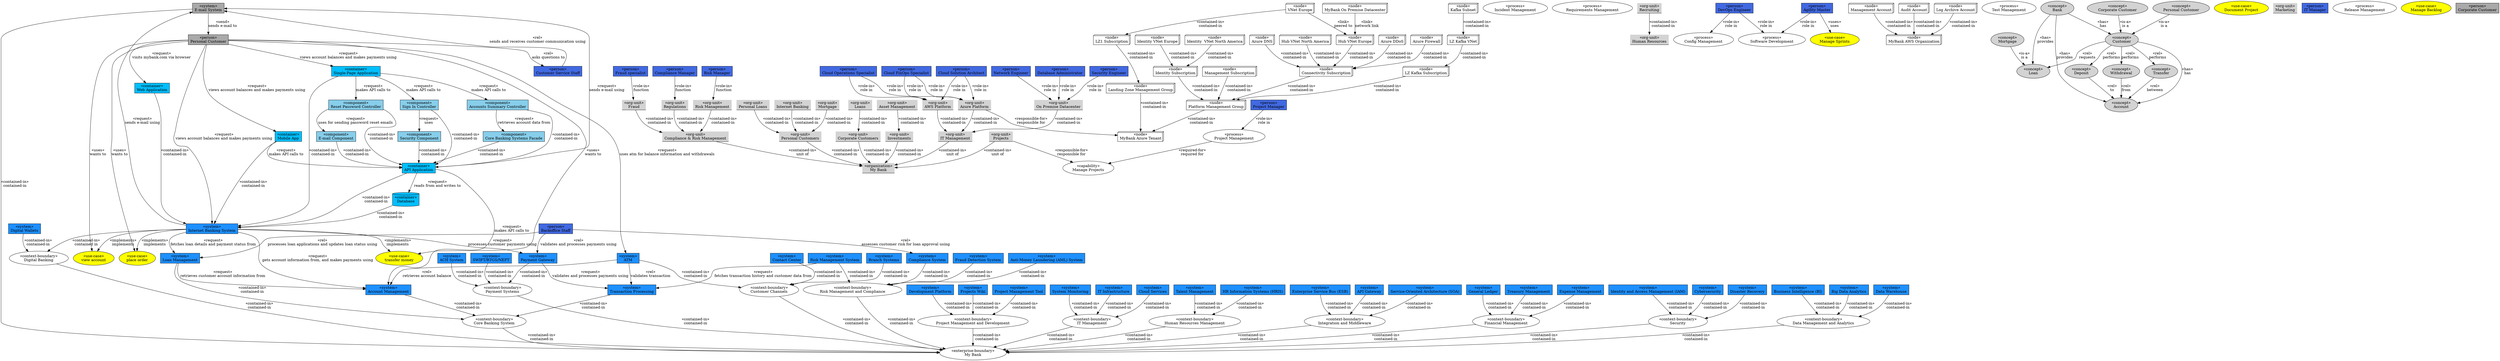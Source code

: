 digraph elements {
  // graph [splines=ortho]
mybank_data_management__big_data_analytics_system [shape=box style=filled fillcolor=dodgerblue label = "«system»\nBig Data Analytics"]
mybank_it_management__aws_unit [shape=underline style=filled fillcolor=lightgrey label = "«org-unit»\nAWS Platform"]
mybank_security__disaster_recovery_system [shape=box style=filled fillcolor=dodgerblue label = "«system»\nDisaster Recovery"]
mybank_it_management_azure__plz_kafka_subscription [shape=box3d  label = "«node»\nLZ Kafka Subscription"]
mybank__email_system [shape=box style=filled fillcolor=darkgrey label = "«system»\nE-mail System"]
mybank_it_management__it_management_unit [shape=underline style=filled fillcolor=lightgrey label = "«org-unit»\nIT Management"]
mybank_financial_management__expense_management_system [shape=box style=filled fillcolor=dodgerblue label = "«system»\nExpense Management"]
mybank_customer_channels__branch_systems [shape=box style=filled fillcolor=dodgerblue label = "«system»\nBranch Systems"]
mybank_project_management__context_boundary [  label = "«context-boundary»\nProject Management and Development"]
mybank_compliance__fraud_detection_system [shape=box style=filled fillcolor=dodgerblue label = "«system»\nFraud Detection System"]
mybank_organization_personal_customers__mortgage_org [shape=underline style=filled fillcolor=lightgrey label = "«org-unit»\nMortgage"]
mybank_project_management__incident_management [  label = "«process»\nIncident Management"]
mybank_project_management__requirements_management [  label = "«process»\nRequirements Management"]
mybank_organization_hr__recruiting [shape=underline style=filled fillcolor=lightgrey label = "«org-unit»\nRecruiting"]
mybank_it_management_azure__connectivity_subscription [shape=box3d  label = "«node»\nConnectivity Subscription"]
mybank_digital_banking__digital_wallets_system [shape=box style=filled fillcolor=dodgerblue label = "«system»\nDigital Wallets"]
mybank_customer_channels__customer_service_staff [shape=box style=filled fillcolor=royalblue label = "«person»\nCustomer Service Staff"]
mybank_security__identity_access_management_system [shape=box style=filled fillcolor=dodgerblue label = "«system»\nIdentity and Access Management (IAM)"]
mybank_it_management_azure__alz1_vnet_europe [shape=box3d  label = "«node»\nVNet Europe"]
mybank_project_management__project_manager [shape=box style=filled fillcolor=royalblue label = "«person»\nProject Manager"]
mybank__mybank_plc [  label = "«enterprise-boundary»\nMy Bank"]
mybank_compliance__risk_management_system [shape=box style=filled fillcolor=dodgerblue label = "«system»\nRisk Management System"]
mybank_project_management__software_development [  label = "«process»\nSoftware Development"]
mybank_project_management__devops_engineer [shape=box style=filled fillcolor=royalblue label = "«person»\nDevOps Engineer"]
mybank_project_management__project_management [  label = "«process»\nProject Management"]
mybank_integration_middleware__soa [shape=box style=filled fillcolor=dodgerblue label = "«system»\nService-Oriented Architecture (SOA)"]
mybank_it_management__cloud_finops_specialist [shape=box style=filled fillcolor=royalblue label = "«person»\nCloud FinOps Specialist"]
mybank_core_banking__context_boundary [  label = "«context-boundary»\nCore Banking System"]
mybank_payment__context_boundary [  label = "«context-boundary»\nPayment Systems"]
mybank_organization__human_resources_unit [shape=underline style=filled fillcolor=lightgrey label = "«org-unit»\nHuman Resources"]
mybank_project_management__jira [shape=box style=filled fillcolor=dodgerblue label = "«system»\nProject Management Tool"]
mybank_digital_banking_internet_banking_system__mobile_app [shape=box style=filled fillcolor=deepskyblue1 label = "«container»\nMobile App"]
mybank_it_management__onprem_unit [shape=underline style=filled fillcolor=lightgrey label = "«org-unit»\nOn Premise Datacenter"]
mybank_infrastructure_management__cloud_services_system [shape=box style=filled fillcolor=dodgerblue label = "«system»\nCloud Services"]
mybank_digital_banking_internet_banking_system__api_application [shape=box style=filled fillcolor=deepskyblue1 label = "«container»\nAPI Application"]
mybank_it_management_aws__platform_management_account [shape=box3d  label = "«node»\nManagement Account"]
mybank_it_management_azure__management_subscription [shape=box3d  label = "«node»\nManagement Subscription"]
mybank_organization__corporate_customers [shape=underline style=filled fillcolor=lightgrey label = "«org-unit»\nCorporate Customers"]
mybank_compliance__risk_manager [shape=box style=filled fillcolor=royalblue label = "«person»\nRisk Manager"]
mybank_organization_personal_customers__personal_loans_org [shape=underline style=filled fillcolor=lightgrey label = "«org-unit»\nPersonal Loans"]
mybank_compliance__context_boundary [  label = "«context-boundary»\nRisk Management and Compliance"]
mybank_human_resources__hris [shape=box style=filled fillcolor=dodgerblue label = "«system»\nHR Information Systems (HRIS)"]
mybank_project_management__manage_projects [  label = "«capability»\nManage Projects"]
mybank_compliance__risk_management [shape=underline style=filled fillcolor=lightgrey label = "«org-unit»\nRisk Management"]
mybank_project_management__test_management [  label = "«process»\nTest Management"]
mybank_it_management__context_boundary [  label = "«context-boundary»\nIT Management"]
mybank_digital_banking__context_boundary [  label = "«context-boundary»\nDigital Banking"]
mybank_it_management_azure__hub_vnet_europe [shape=box3d  label = "«node»\nHub VNet Europe"]
mybank_compliance__fraud [shape=underline style=filled fillcolor=lightgrey label = "«org-unit»\nFraud"]
mybank_infrastructure_management__system_monitoring_system [shape=box style=filled fillcolor=dodgerblue label = "«system»\nSystem Monitoring"]
mybank_concepts__mortgage [shape=ellipse style=filled fillcolor=lightgrey label = "«concept»\nMortgage"]
mybank_organization_personal_customers__internet_banking [shape=underline style=filled fillcolor=lightgrey label = "«org-unit»\nInternet Banking"]
mybank_it_management_azure__landing_zone_management_group [shape=box3d  label = "«node»\nLanding Zone Management Group"]
mybank_human_resources__context_boundary [  label = "«context-boundary»\nHuman Resources Management"]
mybank_project_management__document_project [shape=ellipse style=filled fillcolor=yellow label = "«use-case»\nDocument Project"]
mybank_marketing__marketing_unit [shape=underline style=filled fillcolor=lightgrey label = "«org-unit»\nMarketing"]
mybank_it_management__cloud_operations_specialist [shape=box style=filled fillcolor=royalblue label = "«person»\nCloud Operations Specialist"]
mybank_compliance__fraud_specialist [shape=box style=filled fillcolor=royalblue label = "«person»\nFraud specialist"]
mybank_digital_banking_internet_banking_system__view_account [shape=ellipse style=filled fillcolor=yellow label = "«use-case»\nview account"]
mybank_digital_banking_internet_banking_system__internet_banking_system [shape=box style=filled fillcolor=dodgerblue label = "«system»\nInternet Banking System"]
mybank_compliance__compliance_system [shape=box style=filled fillcolor=dodgerblue label = "«system»\nCompliance System"]
mybank_it_management__azure_unit [shape=underline style=filled fillcolor=lightgrey label = "«org-unit»\nAzure Platform"]
mybank_it_management_azure__mybank_azure_tenant [shape=box3d  label = "«node»\nMyBank Azure Tenant"]
mybank_compliance__compliance_manager [shape=box style=filled fillcolor=royalblue label = "«person»\nCompliance Manager"]
mybank_it_management_azure__identity_vnet_north_america [shape=box3d  label = "«node»\nIdentity  VNet North America"]
mybank_data_management__data_warehouse_system [shape=box style=filled fillcolor=dodgerblue label = "«system»\nData Warehouse"]
mybank_concepts__transfer [shape=ellipse style=filled fillcolor=lightgrey label = "«concept»\nTransfer"]
mybank_concepts__personal_customer [shape=ellipse style=filled fillcolor=lightgrey label = "«concept»\nPersonal Customer"]
mybank_digital_banking_internet_banking_system__core_banking_systems_facade [shape=box style=filled fillcolor=skyblue label = "«component»\nCore Banking Systems Facade"]
mybank_integration_middleware__esb [shape=box style=filled fillcolor=dodgerblue label = "«system»\nEnterprise Service Bus (ESB)"]
mybank_concepts__account [shape=ellipse style=filled fillcolor=lightgrey label = "«concept»\nAccount"]
mybank__integration_middleware_context [  label = "«context-boundary»\nIntegration and Middleware"]
mybank_concepts__bank [shape=ellipse style=filled fillcolor=lightgrey label = "«concept»\nBank"]
mybank_it_management_aws__audit_account [shape=box3d  label = "«node»\nAudit Account"]
mybank_project_management__gitlab [shape=box style=filled fillcolor=dodgerblue label = "«system»\nDevelopment Platform"]
mybank_it_management__it_manager [shape=box style=filled fillcolor=royalblue label = "«person»\nIT Manager"]
mybank_it_management_azure__ddos_protection [shape=box3d  label = "«node»\nAzure DDoS"]
mybank_investments__investments_org [shape=underline style=filled fillcolor=lightgrey label = "«org-unit»\nInvestments"]
mybank_digital_banking_internet_banking_system__web_app [shape=box style=filled fillcolor=deepskyblue1 label = "«container»\nWeb Application"]
mybank_it_management__cloud_solution_architect [shape=box style=filled fillcolor=royalblue label = "«person»\nCloud Solution Architect"]
mybank__personal_customer [shape=box style=filled fillcolor=darkgrey label = "«person»\nPersonal Customer"]
mybank_data_management__context_boundary [  label = "«context-boundary»\nData Management and Analytics"]
mybank_digital_banking_internet_banking_system__single_page_app [shape=box style=filled fillcolor=deepskyblue1 label = "«container»\nSingle-Page Application"]
mybank_it_management_azure__identity_vnet_europe [shape=box3d  label = "«node»\nIdentity VNet Europe"]
mybank_it_management__database_administrator [shape=box style=filled fillcolor=royalblue label = "«person»\nDatabase Administrator"]
mybank_it_management_aws__log_archive_account [shape=box3d  label = "«node»\nLog Archive Account"]
mybank_project_management__release_management [  label = "«process»\nRelease Management"]
mybank_payment__payment_gateway_system [shape=box style=filled fillcolor=dodgerblue label = "«system»\nPayment Gateway"]
mybank_digital_banking_internet_banking_system__transfer_money [shape=ellipse style=filled fillcolor=yellow label = "«use-case»\ntransfer money"]
mybank_it_management_azure__platform_management_group [shape=box3d  label = "«node»\nPlatform Management Group"]
mybank_it_management_onprem__data_center_europe [shape=box3d  label = "«node»\nMyBank On Premise Datacenter"]
mybank_concepts__customer [shape=ellipse style=filled fillcolor=lightgrey label = "«concept»\nCustomer"]
mybank_integration_middleware__api_gateway [shape=box style=filled fillcolor=dodgerblue label = "«system»\nAPI Gateway"]
mybank_infrastructure_management__it_infrastructure_system [shape=box style=filled fillcolor=dodgerblue label = "«system»\nIT Infrastructure"]
mybank_digital_banking_internet_banking_system__reset_password_controller [shape=box style=filled fillcolor=skyblue label = "«component»\nReset Password Controller"]
mybank_financial_management__context_boundary [  label = "«context-boundary»\nFinancial Management"]
mybank_concepts__deposit [shape=ellipse style=filled fillcolor=lightgrey label = "«concept»\nDeposit"]
mybank_core_banking__loan_management_system [shape=box style=filled fillcolor=dodgerblue label = "«system»\nLoan Management"]
mybank_it_management__security_engineer [shape=box style=filled fillcolor=royalblue label = "«person»\nSecurity Engineer"]
mybank_it_management_azure__plz_kafka_subnet [shape=box3d  label = "«node»\nKafka Subnet"]
mybank_digital_banking_internet_banking_system__email_component [shape=box style=filled fillcolor=skyblue label = "«component»\nE-mail Component"]
mybank_payment__ach_system [shape=box style=filled fillcolor=dodgerblue label = "«system»\nACH System"]
mybank_it_management_azure__identity_subscription [shape=box3d  label = "«node»\nIdentity Subscription"]
mybank_concepts__corporate_customer [shape=ellipse style=filled fillcolor=lightgrey label = "«concept»\nCorporate Customer"]
mybank_project_management__manage_backlog [shape=ellipse style=filled fillcolor=yellow label = "«use-case»\nManage Backlog"]
mybank_it_management_aws__mybank_aws_organization [shape=box3d  label = "«node»\nMyBank AWS Organization"]
mybank_concepts__withdrawal [shape=ellipse style=filled fillcolor=lightgrey label = "«concept»\nWithdrawal"]
mybank_project_management__agility_master [shape=box style=filled fillcolor=royalblue label = "«person»\nAgility Master"]
mybank_financial_management__general_ledger_system [shape=box style=filled fillcolor=dodgerblue label = "«system»\nGeneral Ledger"]
mybank_compliance__compliance_unit [shape=underline style=filled fillcolor=lightgrey label = "«org-unit»\nCompliance & Risk Management"]
mybank_it_management_azure__plz_kafka_vnet [shape=box3d  label = "«node»\nLZ Kafka VNet"]
mybank_compliance__aml_system [shape=box style=filled fillcolor=dodgerblue label = "«system»\nAnti-Money Laundering (AML) System"]
mybank_digital_banking_internet_banking_system__security_component [shape=box style=filled fillcolor=skyblue label = "«component»\nSecurity Component"]
mybank_it_management_azure__firewall [shape=box3d  label = "«node»\nAzure Firewall"]
mybank_data_management__business_intelligence_system [shape=box style=filled fillcolor=dodgerblue label = "«system»\nBusiness Intelligence (BI)"]
mybank_it_management_azure__dns [shape=box3d  label = "«node»\nAzure DNS"]
mybank_it_management_azure__alz1_subscription [shape=box3d  label = "«node»\nLZ1 Subscription"]
mybank_project_management__confluence [shape=box style=filled fillcolor=dodgerblue label = "«system»\nProjects Wiki"]
mybank_it_management_azure__hub_vnet_north_america [shape=box3d  label = "«node»\nHub VNet North America"]
mybank_security__context_boundary [  label = "«context-boundary»\nSecurity"]
mybank_digital_banking_internet_banking_system__accounts_summary_controller [shape=box style=filled fillcolor=skyblue label = "«component»\nAccounts Summary Controller"]
mybank_customer_channels__atm [shape=box style=filled fillcolor=dodgerblue label = "«system»\nATM"]
mybank_customer_channels__contact_center_system [shape=box style=filled fillcolor=dodgerblue label = "«system»\nContact Center"]
mybank_security__cybersecurity_system [shape=box style=filled fillcolor=dodgerblue label = "«system»\nCybersecurity"]
mybank__corporate_customer [shape=box style=filled fillcolor=darkgrey label = "«person»\nCorporate Customer"]
mybank_payment__swift_rtgs_neft_system [shape=box style=filled fillcolor=dodgerblue label = "«system»\nSWIFT/RTGS/NEFT"]
mybank__my_bank_organization [shape=underline style=filled fillcolor=lightgrey label = "«organization»\nMy Bank"]
mybank_organization__personal_customers [shape=underline style=filled fillcolor=lightgrey label = "«org-unit»\nPersonal Customers"]
mybank_concepts__loan [shape=ellipse style=filled fillcolor=lightgrey label = "«concept»\nLoan"]
mybank_financial_management__treasury_management_system [shape=box style=filled fillcolor=dodgerblue label = "«system»\nTreasury Management"]
mybank_core_banking__backoffice_staff [shape=box style=filled fillcolor=royalblue label = "«person»\nBackoffice Staff"]
mybank_core_banking__account_management_system [shape=box style=filled fillcolor=dodgerblue label = "«system»\nAccount Management"]
mybank_core_banking__transaction_processing_system [shape=box style=filled fillcolor=dodgerblue label = "«system»\nTransaction Processing"]
mybank_project_management__manage_sprints [shape=ellipse style=filled fillcolor=yellow label = "«use-case»\nManage Sprints"]
mybank_it_management__network_engineer [shape=box style=filled fillcolor=royalblue label = "«person»\nNetwork Engineer"]
mybank_investments__asset_management_org [shape=underline style=filled fillcolor=lightgrey label = "«org-unit»\nAsset Management"]
mybank_project_management__project_management_unit [shape=underline style=filled fillcolor=lightgrey label = "«org-unit»\nProjects"]
mybank_human_resources__talent_management_system [shape=box style=filled fillcolor=dodgerblue label = "«system»\nTalent Management"]
mybank_digital_banking_internet_banking_system__sign_in_controller [shape=box style=filled fillcolor=skyblue label = "«component»\nSign In Controller"]
mybank_digital_banking_internet_banking_system__place_order [shape=ellipse style=filled fillcolor=yellow label = "«use-case»\nplace order"]
mybank_digital_banking_internet_banking_system__database [shape=cylinder style=filled fillcolor=deepskyblue1 label = "«container»\nDatabase"]
mybank_organization_corporate_customers__loans_org [shape=underline style=filled fillcolor=lightgrey label = "«org-unit»\nLoans"]
mybank_customer_channels__context_boundary [  label = "«context-boundary»\nCustomer Channels"]
mybank_compliance__regulations [shape=underline style=filled fillcolor=lightgrey label = "«org-unit»\nRegulations"]
mybank_project_management__config_management [  label = "«process»\nConfig Management"]
 
mybank_data_management__context_boundary -> mybank__mybank_plc [label = "«contained-in»\ncontained-in"]
mybank_data_management__big_data_analytics_system -> mybank_data_management__context_boundary [label = "«contained-in»\ncontained-in"]
mybank__personal_customer -> mybank_digital_banking_internet_banking_system__web_app [label = "«request»\nvisits mybank.com via browser"]
mybank_digital_banking_internet_banking_system__internet_banking_system -> mybank_digital_banking_internet_banking_system__transfer_money [label = "«implements»\nimplements"]
mybank_it_management_azure__plz_kafka_subscription -> mybank_it_management_azure__platform_management_group [label = "«contained-in»\ncontained-in"]
mybank_organization_hr__recruiting -> mybank_organization__human_resources_unit [label = "«contained-in»\ncontained-in"]
mybank_it_management__network_engineer -> mybank_it_management__onprem_unit [label = "«role-in»\nrole in"]
mybank_it_management_azure__alz1_vnet_europe -> mybank_it_management_azure__alz1_subscription [label = "«contained-in»\ncontained-in"]
mybank_compliance__compliance_manager -> mybank_compliance__regulations [label = "«role-in»\nfunction"]
mybank_it_management_aws__log_archive_account -> mybank_it_management_aws__mybank_aws_organization [label = "«contained-in»\ncontained-in"]
mybank_organization_corporate_customers__loans_org -> mybank_organization__corporate_customers [label = "«contained-in»\ncontained-in"]
mybank_investments__investments_org -> mybank__my_bank_organization [label = "«contained-in»\ncontained-in"]
mybank_customer_channels__contact_center_system -> mybank_customer_channels__context_boundary [label = "«contained-in»\ncontained-in"]
mybank_digital_banking_internet_banking_system__security_component -> mybank_digital_banking_internet_banking_system__api_application [label = "«contained-in»\ncontained-in"]
mybank_payment__payment_gateway_system -> mybank_core_banking__transaction_processing_system [label = "«request»\nvalidates and processes payments using"]
mybank_it_management__cloud_operations_specialist -> mybank_it_management__aws_unit [label = "«role-in»\nrole in"]
mybank_it_management__aws_unit -> mybank_it_management__it_management_unit [label = "«contained-in»\ncontained-in"]
mybank_concepts__customer -> mybank_concepts__transfer [label = "«rel»\nperforms"]
mybank_it_management_aws__platform_management_account -> mybank_it_management_aws__mybank_aws_organization [label = "«contained-in»\ncontained-in"]
mybank_organization__corporate_customers -> mybank__my_bank_organization [label = "«contained-in»\ncontained-in"]
mybank_compliance__risk_management_system -> mybank_compliance__context_boundary [label = "«contained-in»\ncontained-in"]
mybank_it_management__azure_unit -> mybank_it_management__it_management_unit [label = "«contained-in»\ncontained-in"]
mybank_it_management_azure__connectivity_subscription -> mybank_it_management_azure__platform_management_group [label = "«contained-in»\ncontained-in"]
mybank_digital_banking__context_boundary -> mybank__mybank_plc [label = "«contained-in»\ncontained-in"]
mybank_digital_banking_internet_banking_system__api_application -> mybank_digital_banking_internet_banking_system__internet_banking_system [label = "«contained-in»\ncontained-in"]
mybank_project_management__confluence -> mybank_project_management__context_boundary [label = "«contained-in»\ncontained-in"]
mybank_it_management__cloud_solution_architect -> mybank_it_management__azure_unit [label = "«role-in»\nrole in"]
mybank_project_management__project_management_unit -> mybank_project_management__manage_projects [label = "«responsible-for»\nresponsible for"]
mybank_digital_banking_internet_banking_system__internet_banking_system -> mybank_digital_banking_internet_banking_system__view_account [label = "«implements»\nimplements"]
mybank_payment__ach_system -> mybank_payment__context_boundary [label = "«contained-in»\ncontained-in"]
mybank_digital_banking_internet_banking_system__internet_banking_system -> mybank__email_system [label = "«request»\nsends e-mail using"]
mybank_financial_management__context_boundary -> mybank__mybank_plc [label = "«contained-in»\ncontained-in"]
mybank_project_management__context_boundary -> mybank__mybank_plc [label = "«contained-in»\ncontained-in"]
mybank_financial_management__treasury_management_system -> mybank_financial_management__context_boundary [label = "«contained-in»\ncontained-in"]
mybank_financial_management__expense_management_system -> mybank_financial_management__context_boundary [label = "«contained-in»\ncontained-in"]
mybank_security__identity_access_management_system -> mybank_security__context_boundary [label = "«contained-in»\ncontained-in"]
mybank_infrastructure_management__it_infrastructure_system -> mybank_it_management__context_boundary [label = "«contained-in»\ncontained-in"]
mybank_concepts__transfer -> mybank_concepts__account [label = "«rel»\nbetween"]
mybank_concepts__customer -> mybank_concepts__account [label = "«has»\nhas"]
mybank_it_management_azure__dns -> mybank_it_management_azure__connectivity_subscription [label = "«contained-in»\ncontained-in"]
mybank_it_management__cloud_solution_architect -> mybank_it_management__aws_unit [label = "«role-in»\nrole in"]
mybank_integration_middleware__soa -> mybank__integration_middleware_context [label = "«contained-in»\ncontained-in"]
mybank_organization_personal_customers__mortgage_org -> mybank_organization__personal_customers [label = "«contained-in»\ncontained-in"]
mybank_payment__swift_rtgs_neft_system -> mybank_payment__context_boundary [label = "«contained-in»\ncontained-in"]
mybank_customer_channels__atm -> mybank_core_banking__account_management_system [label = "«rel»\nretrieves account balance"]
mybank_it_management__database_administrator -> mybank_it_management__onprem_unit [label = "«role-in»\nrole in"]
mybank_project_management__devops_engineer -> mybank_project_management__config_management [label = "«role-in»\nrole in"]
mybank_concepts__customer -> mybank_concepts__deposit [label = "«rel»\nperforms"]
mybank_customer_channels__atm -> mybank_customer_channels__context_boundary [label = "«contained-in»\ncontained-in"]
mybank_digital_banking_internet_banking_system__accounts_summary_controller -> mybank_digital_banking_internet_banking_system__core_banking_systems_facade [label = "«request»\nretrieves account data from"]
mybank_customer_channels__context_boundary -> mybank__mybank_plc [label = "«contained-in»\ncontained-in"]
mybank__integration_middleware_context -> mybank__mybank_plc [label = "«contained-in»\ncontained-in"]
mybank_digital_banking_internet_banking_system__api_application -> mybank__email_system [label = "«request»\nsends e-mail using"]
mybank_digital_banking_internet_banking_system__api_application -> mybank_core_banking__account_management_system [label = "«request»\nmakes API calls to"]
mybank_integration_middleware__api_gateway -> mybank__integration_middleware_context [label = "«contained-in»\ncontained-in"]
mybank_core_banking__transaction_processing_system -> mybank_core_banking__context_boundary [label = "«contained-in»\ncontained-in"]
mybank_core_banking__backoffice_staff -> mybank_compliance__compliance_system [label = "«rel»\nassesses customer risk for loan approval using"]
mybank_digital_banking__digital_wallets_system -> mybank_digital_banking__context_boundary [label = "«contained-in»\ncontained-in"]
mybank_investments__asset_management_org -> mybank_investments__investments_org [label = "«contained-in»\ncontained-in"]
mybank__personal_customer -> mybank_digital_banking_internet_banking_system__single_page_app [label = "«request»\nviews account balances and makes payments using"]
mybank_digital_banking_internet_banking_system__reset_password_controller -> mybank_digital_banking_internet_banking_system__email_component [label = "«request»\nuses for sending password reset emails"]
mybank__personal_customer -> mybank_digital_banking_internet_banking_system__place_order [label = "«uses»\nwants to"]
mybank_core_banking__loan_management_system -> mybank_core_banking__account_management_system [label = "«request»\nretrieves customer account information from"]
mybank_digital_banking_internet_banking_system__reset_password_controller -> mybank_digital_banking_internet_banking_system__api_application [label = "«contained-in»\ncontained-in"]
mybank_it_management_azure__firewall -> mybank_it_management_azure__connectivity_subscription [label = "«contained-in»\ncontained-in"]
mybank_it_management_azure__plz_kafka_subnet -> mybank_it_management_azure__plz_kafka_vnet [label = "«contained-in»\ncontained-in"]
mybank_compliance__risk_management -> mybank_compliance__compliance_unit [label = "«contained-in»\ncontained-in"]
mybank__personal_customer -> mybank_digital_banking_internet_banking_system__view_account [label = "«uses»\nwants to"]
mybank_core_banking__backoffice_staff -> mybank_payment__payment_gateway_system [label = "«rel»\nvalidates and processes payments using"]
mybank_digital_banking_internet_banking_system__email_component -> mybank_digital_banking_internet_banking_system__api_application [label = "«contained-in»\ncontained-in"]
mybank_it_management__cloud_operations_specialist -> mybank_it_management__azure_unit [label = "«role-in»\nrole in"]
mybank_digital_banking_internet_banking_system__internet_banking_system -> mybank_digital_banking_internet_banking_system__place_order [label = "«implements»\nimplements"]
mybank_project_management__project_management -> mybank_project_management__manage_projects [label = "«required-for»\nrequired for"]
mybank_it_management__context_boundary -> mybank__mybank_plc [label = "«contained-in»\ncontained-in"]
mybank_it_management__azure_unit -> mybank_it_management_azure__mybank_azure_tenant [label = "«responsible-for»\nresponsible for"]
mybank_digital_banking_internet_banking_system__single_page_app -> mybank_digital_banking_internet_banking_system__internet_banking_system [label = "«contained-in»\ncontained-in"]
mybank_payment__payment_gateway_system -> mybank_payment__context_boundary [label = "«contained-in»\ncontained-in"]
mybank_it_management_azure__identity_vnet_north_america -> mybank_it_management_azure__identity_subscription [label = "«contained-in»\ncontained-in"]
mybank_digital_banking_internet_banking_system__internet_banking_system -> mybank_digital_banking__context_boundary [label = "«contained-in»\ncontained in"]
mybank_core_banking__loan_management_system -> mybank_core_banking__context_boundary [label = "«contained-in»\ncontained-in"]
mybank_compliance__fraud -> mybank_compliance__compliance_unit [label = "«contained-in»\ncontained-in"]
mybank_it_management_azure__alz1_vnet_europe -> mybank_it_management_azure__hub_vnet_europe [label = "«link»\npeered to"]
mybank_compliance__context_boundary -> mybank__mybank_plc [label = "«contained-in»\ncontained-in"]
mybank_digital_banking_internet_banking_system__mobile_app -> mybank_digital_banking_internet_banking_system__api_application [label = "«request»\nmakes API calls to"]
mybank_project_management__gitlab -> mybank_project_management__context_boundary [label = "«contained-in»\ncontained-in"]
mybank__email_system -> mybank__personal_customer [label = "«send»\nsends e-mail to"]
mybank_it_management__it_management_unit -> mybank__my_bank_organization [label = "«contained-in»\nunit of"]
mybank_it_management_azure__hub_vnet_north_america -> mybank_it_management_azure__connectivity_subscription [label = "«contained-in»\ncontained-in"]
mybank_customer_channels__atm -> mybank_core_banking__transaction_processing_system [label = "«rel»\nvalidates transaction"]
mybank_infrastructure_management__cloud_services_system -> mybank_it_management__context_boundary [label = "«contained-in»\ncontained-in"]
mybank_digital_banking_internet_banking_system__single_page_app -> mybank_digital_banking_internet_banking_system__sign_in_controller [label = "«request»\nmakes API calls to"]
mybank_digital_banking_internet_banking_system__internet_banking_system -> mybank_core_banking__loan_management_system [label = "«request»\nfetches loan details and payment status from"]
mybank_it_management_azure__identity_subscription -> mybank_it_management_azure__platform_management_group [label = "«contained-in»\ncontained-in"]
mybank_customer_channels__customer_service_staff -> mybank__email_system [label = "«rel»\nsends and receives customer communication using"]
mybank_organization__personal_customers -> mybank__my_bank_organization [label = "«contained-in»\ncontained-in"]
mybank_project_management__agility_master -> mybank_project_management__software_development [label = "«role-in»\nrole in"]
mybank_core_banking__account_management_system -> mybank_core_banking__context_boundary [label = "«contained-in»\ncontained-in"]
mybank__personal_customer -> mybank_customer_channels__customer_service_staff [label = "«rel»\nasks questions to"]
mybank_it_management_azure__alz1_subscription -> mybank_it_management_azure__landing_zone_management_group [label = "«contained-in»\ncontained-in"]
mybank_concepts__corporate_customer -> mybank_concepts__customer [label = "«is-a»\nis a"]
mybank_organization_personal_customers__internet_banking -> mybank_organization__personal_customers [label = "«contained-in»\ncontained-in"]
mybank_customer_channels__branch_systems -> mybank_customer_channels__context_boundary [label = "«contained-in»\ncontained-in"]
mybank__email_system -> mybank__mybank_plc [label = "«contained-in»\ncontained-in"]
mybank_project_management__project_manager -> mybank_project_management__project_management [label = "«role-in»\nrole in"]
mybank__personal_customer -> mybank_digital_banking_internet_banking_system__internet_banking_system [label = "«request»\nviews account balances and makes payments using"]
mybank_it_management__onprem_unit -> mybank_it_management__it_management_unit [label = "«contained-in»\ncontained-in"]
mybank_financial_management__general_ledger_system -> mybank_financial_management__context_boundary [label = "«contained-in»\ncontained-in"]
mybank_digital_banking_internet_banking_system__core_banking_systems_facade -> mybank_digital_banking_internet_banking_system__api_application [label = "«contained-in»\ncontained-in"]
mybank_concepts__personal_customer -> mybank_concepts__customer [label = "«is-a»\nis a"]
mybank_it_management_azure__platform_management_group -> mybank_it_management_azure__mybank_azure_tenant [label = "«contained-in»\ncontained-in"]
mybank_digital_banking_internet_banking_system__single_page_app -> mybank_digital_banking_internet_banking_system__reset_password_controller [label = "«request»\nmakes API calls to"]
mybank_compliance__regulations -> mybank_compliance__compliance_unit [label = "«contained-in»\ncontained-in"]
mybank_digital_banking_internet_banking_system__web_app -> mybank_digital_banking_internet_banking_system__internet_banking_system [label = "«contained-in»\ncontained-in"]
mybank_security__context_boundary -> mybank__mybank_plc [label = "«contained-in»\ncontained-in"]
mybank_it_management_azure__identity_vnet_europe -> mybank_it_management_azure__identity_subscription [label = "«contained-in»\ncontained-in"]
mybank_digital_banking_internet_banking_system__sign_in_controller -> mybank_digital_banking_internet_banking_system__security_component [label = "«request»\nuses"]
mybank_it_management_azure__ddos_protection -> mybank_it_management_azure__connectivity_subscription [label = "«contained-in»\ncontained-in"]
mybank_concepts__mortgage -> mybank_concepts__loan [label = "«is-a»\nis a"]
mybank_integration_middleware__esb -> mybank__integration_middleware_context [label = "«contained-in»\ncontained-in"]
mybank_compliance__risk_manager -> mybank_compliance__risk_management [label = "«role-in»\nfunction"]
mybank__personal_customer -> mybank_customer_channels__atm [label = "«request»\nuses atm for balance information and withdrawals"]
mybank_concepts__withdrawal -> mybank_concepts__account [label = "«rel»\nfrom"]
mybank_human_resources__hris -> mybank_human_resources__context_boundary [label = "«contained-in»\ncontained-in"]
mybank_it_management__cloud_finops_specialist -> mybank_it_management__aws_unit [label = "«role-in»\nrole in"]
mybank_organization_personal_customers__personal_loans_org -> mybank_organization__personal_customers [label = "«contained-in»\ncontained-in"]
mybank_it_management_azure__landing_zone_management_group -> mybank_it_management_azure__mybank_azure_tenant [label = "«contained-in»\ncontained-in"]
mybank_compliance__fraud_detection_system -> mybank_compliance__context_boundary [label = "«contained-in»\ncontained-in"]
mybank_concepts__deposit -> mybank_concepts__account [label = "«rel»\nto"]
mybank_project_management__project_management_unit -> mybank__my_bank_organization [label = "«contained-in»\nunit of"]
mybank_compliance__compliance_unit -> mybank__my_bank_organization [label = "«contained-in»\nunit of"]
mybank__personal_customer -> mybank_digital_banking_internet_banking_system__transfer_money [label = "«uses»\nwants to"]
mybank_security__cybersecurity_system -> mybank_security__context_boundary [label = "«contained-in»\ncontained-in"]
mybank_compliance__fraud_specialist -> mybank_compliance__fraud [label = "«role-in»\nfunction"]
mybank_concepts__bank -> mybank_concepts__customer [label = "«has»\nhas"]
mybank_concepts__customer -> mybank_concepts__withdrawal [label = "«rel»\nperforms"]
mybank_digital_banking_internet_banking_system__internet_banking_system -> mybank_core_banking__account_management_system [label = "«request»\ngets account information from, and makes payments using"]
mybank_payment__context_boundary -> mybank__mybank_plc [label = "«contained-in»\ncontained-in"]
mybank_it_management__cloud_finops_specialist -> mybank_it_management__azure_unit [label = "«role-in»\nrole in"]
mybank_digital_banking_internet_banking_system__single_page_app -> mybank_digital_banking_internet_banking_system__accounts_summary_controller [label = "«request»\nmakes API calls to"]
mybank_project_management__devops_engineer -> mybank_project_management__software_development [label = "«role-in»\nrole in"]
mybank_concepts__bank -> mybank_concepts__account [label = "«has»\nprovides"]
mybank_core_banking__context_boundary -> mybank__mybank_plc [label = "«contained-in»\ncontained-in"]
mybank_digital_banking_internet_banking_system__mobile_app -> mybank_digital_banking_internet_banking_system__internet_banking_system [label = "«contained-in»\ncontained-in"]
mybank_concepts__customer -> mybank_concepts__loan [label = "«rel»\nrequests"]
mybank_infrastructure_management__system_monitoring_system -> mybank_it_management__context_boundary [label = "«contained-in»\ncontained-in"]
mybank_human_resources__context_boundary -> mybank__mybank_plc [label = "«contained-in»\ncontained-in"]
mybank_it_management__security_engineer -> mybank_it_management__onprem_unit [label = "«role-in»\nrole in"]
mybank_data_management__business_intelligence_system -> mybank_data_management__context_boundary [label = "«contained-in»\ncontained-in"]
mybank_core_banking__backoffice_staff -> mybank_core_banking__loan_management_system [label = "«rel»\nprocesses loan applications and updates loan status using"]
mybank_it_management_azure__plz_kafka_vnet -> mybank_it_management_azure__plz_kafka_subscription [label = "«contained-in»\ncontained-in"]
mybank_it_management_azure__management_subscription -> mybank_it_management_azure__platform_management_group [label = "«contained-in»\ncontained-in"]
mybank_it_management_aws__audit_account -> mybank_it_management_aws__mybank_aws_organization [label = "«contained-in»\ncontained-in"]
mybank_project_management__agility_master -> mybank_project_management__manage_sprints [label = "«uses»\nuses"]
mybank_compliance__risk_management_system -> mybank_core_banking__transaction_processing_system [label = "«request»\nfetches transaction history and customer data from"]
mybank_compliance__aml_system -> mybank_compliance__context_boundary [label = "«contained-in»\ncontained-in"]
mybank_concepts__bank -> mybank_concepts__loan [label = "«has»\nprovides"]
mybank_human_resources__talent_management_system -> mybank_human_resources__context_boundary [label = "«contained-in»\ncontained-in"]
mybank_digital_banking_internet_banking_system__accounts_summary_controller -> mybank_digital_banking_internet_banking_system__api_application [label = "«contained-in»\ncontained-in"]
mybank_security__disaster_recovery_system -> mybank_security__context_boundary [label = "«contained-in»\ncontained-in"]
mybank_data_management__data_warehouse_system -> mybank_data_management__context_boundary [label = "«contained-in»\ncontained-in"]
mybank_digital_banking_internet_banking_system__internet_banking_system -> mybank_payment__payment_gateway_system [label = "«request»\nprocesses customer payments using"]
mybank_compliance__compliance_system -> mybank_compliance__context_boundary [label = "«contained-in»\ncontained-in"]
mybank__personal_customer -> mybank_digital_banking_internet_banking_system__mobile_app [label = "«request»\nviews account balances and makes payments using"]
mybank_digital_banking_internet_banking_system__api_application -> mybank_digital_banking_internet_banking_system__database [label = "«request»\nreads from and writes to"]
mybank_it_management_azure__hub_vnet_europe -> mybank_it_management_azure__connectivity_subscription [label = "«contained-in»\ncontained-in"]
mybank_digital_banking_internet_banking_system__sign_in_controller -> mybank_digital_banking_internet_banking_system__api_application [label = "«contained-in»\ncontained-in"]
mybank_project_management__jira -> mybank_project_management__context_boundary [label = "«contained-in»\ncontained-in"]
mybank_it_management_onprem__data_center_europe -> mybank_it_management_azure__hub_vnet_europe [label = "«link»\nnetwork link"]
mybank_digital_banking_internet_banking_system__database -> mybank_digital_banking_internet_banking_system__internet_banking_system [label = "«contained-in»\ncontained-in"]
 
}
